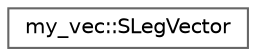 digraph "クラス階層図"
{
 // LATEX_PDF_SIZE
  bgcolor="transparent";
  edge [fontname=Helvetica,fontsize=10,labelfontname=Helvetica,labelfontsize=10];
  node [fontname=Helvetica,fontsize=10,shape=box,height=0.2,width=0.4];
  rankdir="LR";
  Node0 [id="Node000000",label="my_vec::SLegVector",height=0.2,width=0.4,color="grey40", fillcolor="white", style="filled",URL="$structmy__vec_1_1_s_leg_vector.html",tooltip=" "];
}
